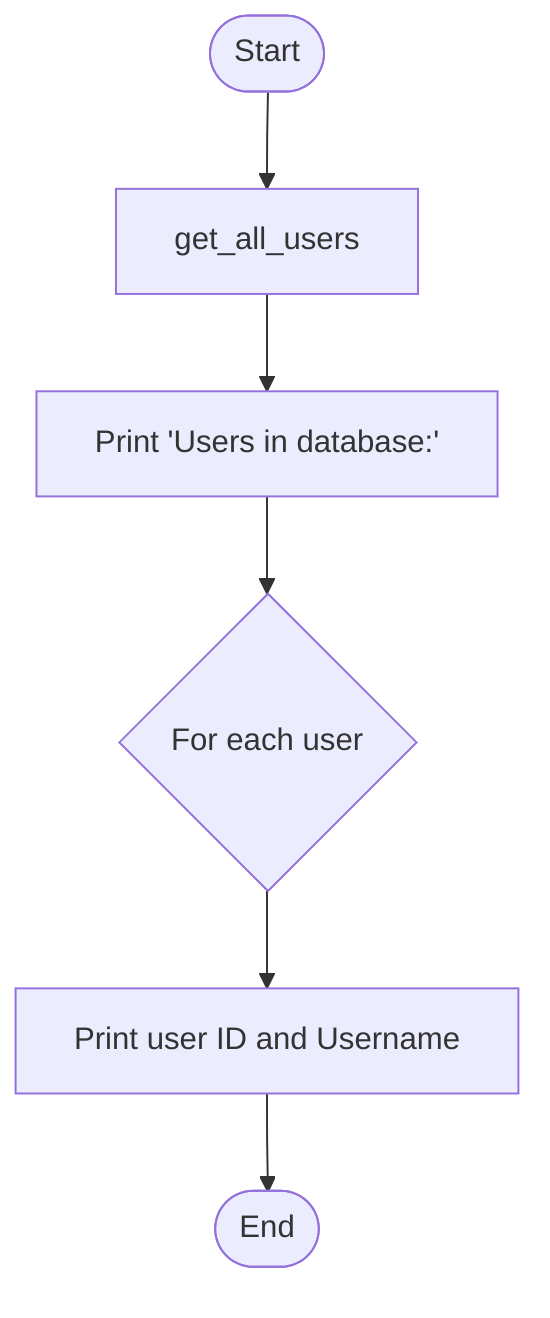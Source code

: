 flowchart TD
    Start([Start]) --> GetUsers["get_all_users"]
    GetUsers --> PrintHeader["Print 'Users in database:'"]
    PrintHeader --> ForEachUser{For each user}
    ForEachUser --> PrintUser["Print user ID and Username"]
    PrintUser --> End([End])